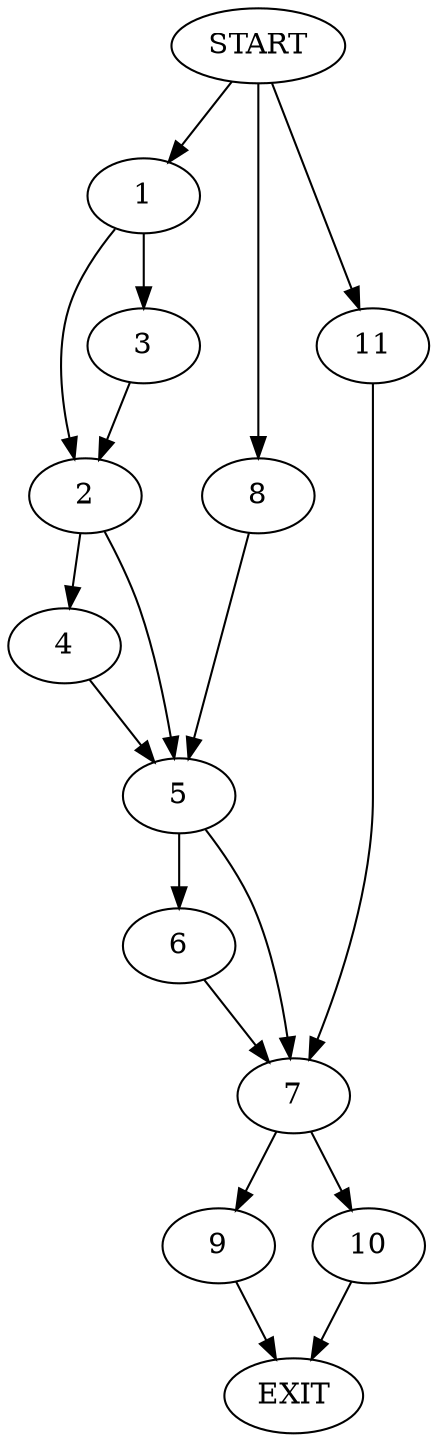 digraph {
0 [label="START"]
12 [label="EXIT"]
0 -> 1
1 -> 2
1 -> 3
3 -> 2
2 -> 4
2 -> 5
5 -> 6
5 -> 7
4 -> 5
0 -> 8
8 -> 5
6 -> 7
7 -> 9
7 -> 10
0 -> 11
11 -> 7
10 -> 12
9 -> 12
}
